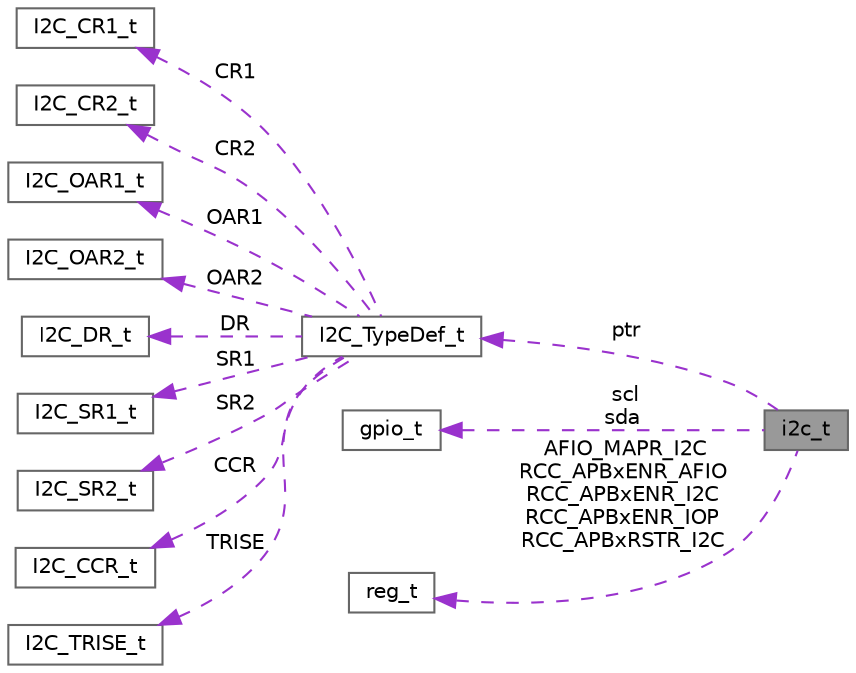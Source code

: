 digraph "i2c_t"
{
 // LATEX_PDF_SIZE
  bgcolor="transparent";
  edge [fontname=Helvetica,fontsize=10,labelfontname=Helvetica,labelfontsize=10];
  node [fontname=Helvetica,fontsize=10,shape=box,height=0.2,width=0.4];
  rankdir="LR";
  Node1 [label="i2c_t",height=0.2,width=0.4,color="gray40", fillcolor="grey60", style="filled", fontcolor="black",tooltip="a gloabl variale define the I2C receive Ring Queue"];
  Node2 -> Node1 [dir="back",color="darkorchid3",style="dashed",label=" ptr" ];
  Node2 [label="I2C_TypeDef_t",height=0.2,width=0.4,color="gray40", fillcolor="white", style="filled",URL="$group__i2c__rw.html#structI2C__TypeDef__t",tooltip="Inter Integrated Circuit Interface."];
  Node3 -> Node2 [dir="back",color="darkorchid3",style="dashed",label=" CR1" ];
  Node3 [label="I2C_CR1_t",height=0.2,width=0.4,color="gray40", fillcolor="white", style="filled",URL="$group__i2c__rw.html#unionI2C__CR1__t",tooltip="data structure Bit definition for I2C_CR1 register"];
  Node4 -> Node2 [dir="back",color="darkorchid3",style="dashed",label=" CR2" ];
  Node4 [label="I2C_CR2_t",height=0.2,width=0.4,color="gray40", fillcolor="white", style="filled",URL="$group__i2c__rw.html#unionI2C__CR2__t",tooltip="data structure Bit definition for I2C_CR2 register"];
  Node5 -> Node2 [dir="back",color="darkorchid3",style="dashed",label=" OAR1" ];
  Node5 [label="I2C_OAR1_t",height=0.2,width=0.4,color="gray40", fillcolor="white", style="filled",URL="$group__i2c__rw.html#unionI2C__OAR1__t",tooltip="data structure Bit definition for I2C_OAR1 register"];
  Node6 -> Node2 [dir="back",color="darkorchid3",style="dashed",label=" OAR2" ];
  Node6 [label="I2C_OAR2_t",height=0.2,width=0.4,color="gray40", fillcolor="white", style="filled",URL="$group__i2c__rw.html#unionI2C__OAR2__t",tooltip="data structure Bit definition for I2C_OAR2 register"];
  Node7 -> Node2 [dir="back",color="darkorchid3",style="dashed",label=" DR" ];
  Node7 [label="I2C_DR_t",height=0.2,width=0.4,color="gray40", fillcolor="white", style="filled",URL="$group__i2c__rw.html#unionI2C__DR__t",tooltip="data structure Bit definition for I2C_DR register"];
  Node8 -> Node2 [dir="back",color="darkorchid3",style="dashed",label=" SR1" ];
  Node8 [label="I2C_SR1_t",height=0.2,width=0.4,color="gray40", fillcolor="white", style="filled",URL="$group__i2c__rw.html#unionI2C__SR1__t",tooltip="data structure Bit definition for I2C_SR1 register"];
  Node9 -> Node2 [dir="back",color="darkorchid3",style="dashed",label=" SR2" ];
  Node9 [label="I2C_SR2_t",height=0.2,width=0.4,color="gray40", fillcolor="white", style="filled",URL="$group__i2c__rw.html#unionI2C__SR2__t",tooltip="data structure Bit definition for I2C_SR2 register"];
  Node10 -> Node2 [dir="back",color="darkorchid3",style="dashed",label=" CCR" ];
  Node10 [label="I2C_CCR_t",height=0.2,width=0.4,color="gray40", fillcolor="white", style="filled",URL="$group__i2c__rw.html#unionI2C__CCR__t",tooltip="data structure Bit definition for I2C_CCR register"];
  Node11 -> Node2 [dir="back",color="darkorchid3",style="dashed",label=" TRISE" ];
  Node11 [label="I2C_TRISE_t",height=0.2,width=0.4,color="gray40", fillcolor="white", style="filled",URL="$group__i2c__rw.html#unionI2C__TRISE__t",tooltip="data structure Bit definition for I2C_TRISE register"];
  Node12 -> Node1 [dir="back",color="darkorchid3",style="dashed",label=" scl\nsda" ];
  Node12 [label="gpio_t",height=0.2,width=0.4,color="gray40", fillcolor="white", style="filled",URL="$structgpio__t.html",tooltip=" "];
  Node13 -> Node1 [dir="back",color="darkorchid3",style="dashed",label=" AFIO_MAPR_I2C\nRCC_APBxENR_AFIO\nRCC_APBxENR_I2C\nRCC_APBxENR_IOP\nRCC_APBxRSTR_I2C" ];
  Node13 [label="reg_t",height=0.2,width=0.4,color="gray40", fillcolor="white", style="filled",URL="$structreg__t.html",tooltip=" "];
}
